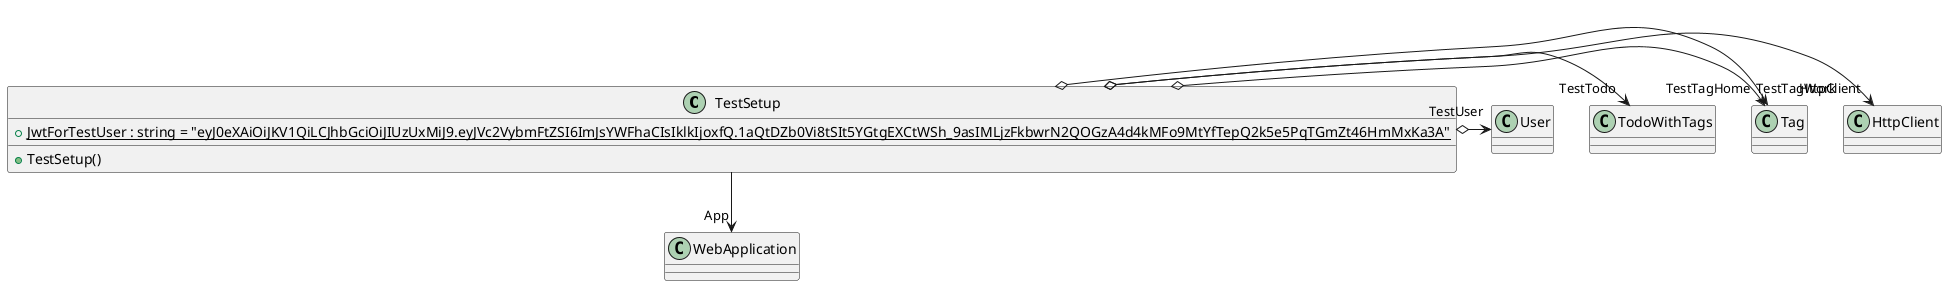 @startuml
class TestSetup {
    + {static} JwtForTestUser : string = "eyJ0eXAiOiJKV1QiLCJhbGciOiJIUzUxMiJ9.eyJVc2VybmFtZSI6ImJsYWFhaCIsIklkIjoxfQ.1aQtDZb0Vi8tSIt5YGtgEXCtWSh_9asIMLjzFkbwrN2QOGzA4d4kMFo9MtYfTepQ2k5e5PqTGmZt46HmMxKa3A"
    + TestSetup()
}
TestSetup --> "App" WebApplication
TestSetup o-> "HttpClient" HttpClient
TestSetup o-> "TestTagHome" Tag
TestSetup o-> "TestTagWork" Tag
TestSetup o-> "TestTodo" TodoWithTags
TestSetup o-> "TestUser" User
@enduml
